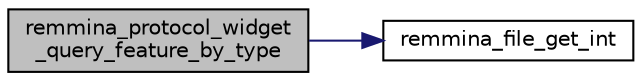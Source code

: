 digraph "remmina_protocol_widget_query_feature_by_type"
{
  edge [fontname="Helvetica",fontsize="10",labelfontname="Helvetica",labelfontsize="10"];
  node [fontname="Helvetica",fontsize="10",shape=record];
  rankdir="LR";
  Node3633 [label="remmina_protocol_widget\l_query_feature_by_type",height=0.2,width=0.4,color="black", fillcolor="grey75", style="filled", fontcolor="black"];
  Node3633 -> Node3634 [color="midnightblue",fontsize="10",style="solid",fontname="Helvetica"];
  Node3634 [label="remmina_file_get_int",height=0.2,width=0.4,color="black", fillcolor="white", style="filled",URL="$remmina__file_8c.html#a4884356c195dcfb4ceacf641a1e74e66"];
}
